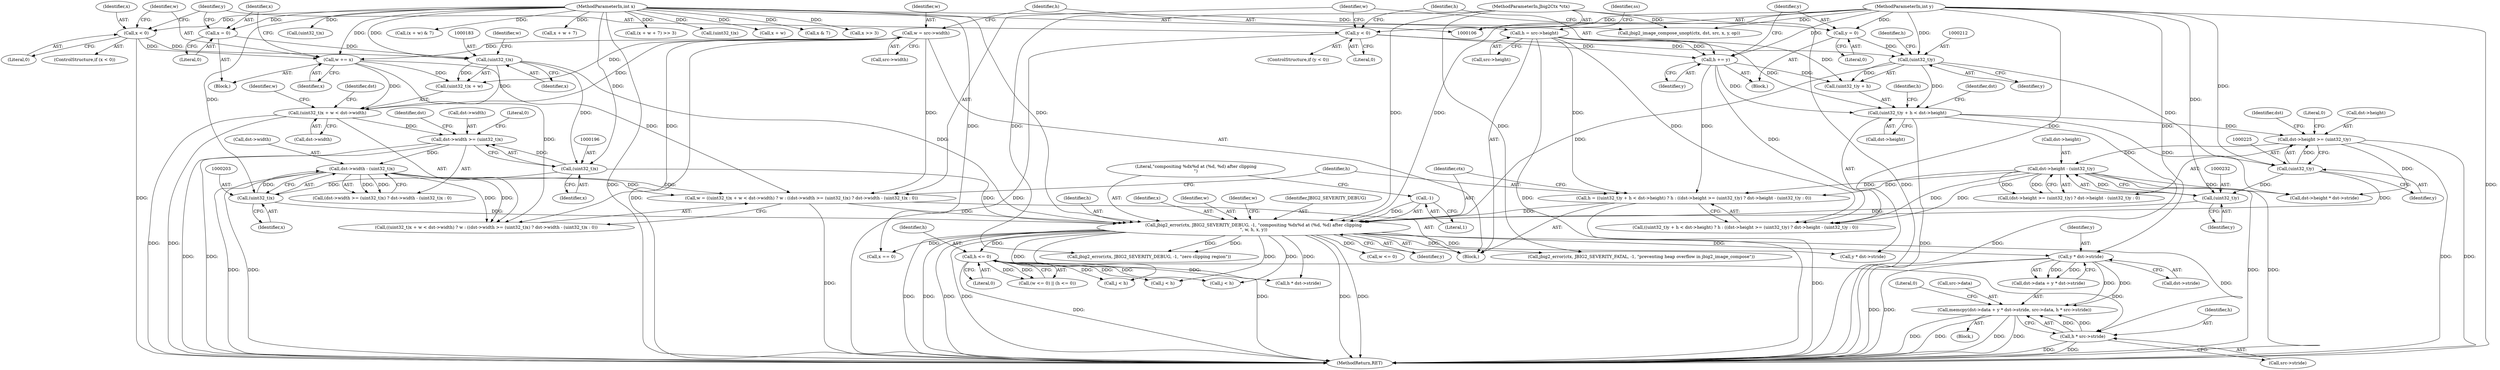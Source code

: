 digraph "0_ghostscript_e698d5c11d27212aa1098bc5b1673a3378563092_3@API" {
"1000273" [label="(Call,memcpy(dst->data + y * dst->stride, src->data, h * src->stride))"];
"1000278" [label="(Call,y * dst->stride)"];
"1000235" [label="(Call,jbig2_error(ctx, JBIG2_SEVERITY_DEBUG, -1, \"compositing %dx%d at (%d, %d) after clipping\n\", w, h, x, y))"];
"1000107" [label="(MethodParameterIn,Jbig2Ctx *ctx)"];
"1000238" [label="(Call,-1)"];
"1000177" [label="(Call,w = ((uint32_t)x + w < dst->width) ? w : ((dst->width >= (uint32_t)x) ? dst->width - (uint32_t)x : 0))"];
"1000140" [label="(Call,w = src->width)"];
"1000160" [label="(Call,w += x)"];
"1000156" [label="(Call,x < 0)"];
"1000110" [label="(MethodParameterIn,int x)"];
"1000198" [label="(Call,dst->width - (uint32_t)x)"];
"1000191" [label="(Call,dst->width >= (uint32_t)x)"];
"1000180" [label="(Call,(uint32_t)x + w < dst->width)"];
"1000182" [label="(Call,(uint32_t)x)"];
"1000163" [label="(Call,x = 0)"];
"1000195" [label="(Call,(uint32_t)x)"];
"1000202" [label="(Call,(uint32_t)x)"];
"1000206" [label="(Call,h = ((uint32_t)y + h < dst->height) ? h : ((dst->height >= (uint32_t)y) ? dst->height - (uint32_t)y : 0))"];
"1000171" [label="(Call,h += y)"];
"1000167" [label="(Call,y < 0)"];
"1000111" [label="(MethodParameterIn,int y)"];
"1000145" [label="(Call,h = src->height)"];
"1000227" [label="(Call,dst->height - (uint32_t)y)"];
"1000220" [label="(Call,dst->height >= (uint32_t)y)"];
"1000209" [label="(Call,(uint32_t)y + h < dst->height)"];
"1000211" [label="(Call,(uint32_t)y)"];
"1000174" [label="(Call,y = 0)"];
"1000224" [label="(Call,(uint32_t)y)"];
"1000231" [label="(Call,(uint32_t)y)"];
"1000286" [label="(Call,h * src->stride)"];
"1000250" [label="(Call,h <= 0)"];
"1000292" [label="(Literal,0)"];
"1000182" [label="(Call,(uint32_t)x)"];
"1000242" [label="(Identifier,h)"];
"1000243" [label="(Identifier,x)"];
"1000349" [label="(Call,h * dst->stride)"];
"1000220" [label="(Call,dst->height >= (uint32_t)y)"];
"1000151" [label="(Identifier,ss)"];
"1000186" [label="(Call,dst->width)"];
"1000273" [label="(Call,memcpy(dst->data + y * dst->stride, src->data, h * src->stride))"];
"1000141" [label="(Identifier,w)"];
"1000213" [label="(Identifier,y)"];
"1000210" [label="(Call,(uint32_t)y + h)"];
"1000219" [label="(Call,(dst->height >= (uint32_t)y) ? dst->height - (uint32_t)y : 0)"];
"1000156" [label="(Call,x < 0)"];
"1000211" [label="(Call,(uint32_t)y)"];
"1000146" [label="(Identifier,h)"];
"1000178" [label="(Identifier,w)"];
"1000240" [label="(Literal,\"compositing %dx%d at (%d, %d) after clipping\n\")"];
"1000162" [label="(Identifier,x)"];
"1000304" [label="(Call,(uint32_t)x)"];
"1000228" [label="(Call,dst->height)"];
"1000233" [label="(Identifier,y)"];
"1000241" [label="(Identifier,w)"];
"1000195" [label="(Call,(uint32_t)x)"];
"1000179" [label="(Call,((uint32_t)x + w < dst->width) ? w : ((dst->width >= (uint32_t)x) ? dst->width - (uint32_t)x : 0))"];
"1000533" [label="(Call,x + w)"];
"1000176" [label="(Literal,0)"];
"1000313" [label="(Call,x & 7)"];
"1000170" [label="(Block,)"];
"1000145" [label="(Call,h = src->height)"];
"1000209" [label="(Call,(uint32_t)y + h < dst->height)"];
"1000234" [label="(Literal,0)"];
"1000328" [label="(Call,y * dst->stride)"];
"1000236" [label="(Identifier,ctx)"];
"1000227" [label="(Call,dst->height - (uint32_t)y)"];
"1000287" [label="(Identifier,h)"];
"1000247" [label="(Call,w <= 0)"];
"1000177" [label="(Call,w = ((uint32_t)x + w < dst->width) ? w : ((dst->width >= (uint32_t)x) ? dst->width - (uint32_t)x : 0))"];
"1000252" [label="(Literal,0)"];
"1000513" [label="(Call,x >> 3)"];
"1000167" [label="(Call,y < 0)"];
"1000215" [label="(Call,dst->height)"];
"1000206" [label="(Call,h = ((uint32_t)y + h < dst->height) ? h : ((dst->height >= (uint32_t)y) ? dst->height - (uint32_t)y : 0))"];
"1000205" [label="(Literal,0)"];
"1000248" [label="(Identifier,w)"];
"1000171" [label="(Call,h += y)"];
"1000189" [label="(Identifier,w)"];
"1000251" [label="(Identifier,h)"];
"1000161" [label="(Identifier,w)"];
"1000142" [label="(Call,src->width)"];
"1000164" [label="(Identifier,x)"];
"1000160" [label="(Call,w += x)"];
"1000169" [label="(Literal,0)"];
"1000200" [label="(Identifier,dst)"];
"1000264" [label="(Call,x == 0)"];
"1000168" [label="(Identifier,y)"];
"1000451" [label="(Call,j < h)"];
"1000244" [label="(Identifier,y)"];
"1000400" [label="(Call,j < h)"];
"1000272" [label="(Block,)"];
"1000226" [label="(Identifier,y)"];
"1000288" [label="(Call,src->stride)"];
"1000192" [label="(Call,dst->width)"];
"1000231" [label="(Call,(uint32_t)y)"];
"1000378" [label="(Call,jbig2_error(ctx, JBIG2_SEVERITY_FATAL, -1, \"preventing heap overflow in jbig2_image_compose\"))"];
"1000296" [label="(Call,(uint32_t)x)"];
"1000279" [label="(Identifier,y)"];
"1000175" [label="(Identifier,y)"];
"1000250" [label="(Call,h <= 0)"];
"1000224" [label="(Call,(uint32_t)y)"];
"1000222" [label="(Identifier,dst)"];
"1000155" [label="(ControlStructure,if (x < 0))"];
"1000157" [label="(Identifier,x)"];
"1000111" [label="(MethodParameterIn,int y)"];
"1000204" [label="(Identifier,x)"];
"1000110" [label="(MethodParameterIn,int x)"];
"1000190" [label="(Call,(dst->width >= (uint32_t)x) ? dst->width - (uint32_t)x : 0)"];
"1000147" [label="(Call,src->height)"];
"1000133" [label="(Call,jbig2_image_compose_unopt(ctx, dst, src, x, y, op))"];
"1000554" [label="(Call,j < h)"];
"1000107" [label="(MethodParameterIn,Jbig2Ctx *ctx)"];
"1000532" [label="(Call,(x + w) & 7)"];
"1000507" [label="(Call,x + w + 7)"];
"1000283" [label="(Call,src->data)"];
"1000274" [label="(Call,dst->data + y * dst->stride)"];
"1000280" [label="(Call,dst->stride)"];
"1000174" [label="(Call,y = 0)"];
"1000158" [label="(Literal,0)"];
"1000208" [label="(Call,((uint32_t)y + h < dst->height) ? h : ((dst->height >= (uint32_t)y) ? dst->height - (uint32_t)y : 0))"];
"1000369" [label="(Call,dst->height * dst->stride)"];
"1000254" [label="(Call,jbig2_error(ctx, JBIG2_SEVERITY_DEBUG, -1, \"zero clipping region\"))"];
"1000278" [label="(Call,y * dst->stride)"];
"1000197" [label="(Identifier,x)"];
"1000166" [label="(ControlStructure,if (y < 0))"];
"1000198" [label="(Call,dst->width - (uint32_t)x)"];
"1000221" [label="(Call,dst->height)"];
"1000246" [label="(Call,(w <= 0) || (h <= 0))"];
"1000191" [label="(Call,dst->width >= (uint32_t)x)"];
"1000180" [label="(Call,(uint32_t)x + w < dst->width)"];
"1000140" [label="(Call,w = src->width)"];
"1000165" [label="(Literal,0)"];
"1000286" [label="(Call,h * src->stride)"];
"1000113" [label="(Block,)"];
"1000184" [label="(Identifier,x)"];
"1000214" [label="(Identifier,h)"];
"1000237" [label="(Identifier,JBIG2_SEVERITY_DEBUG)"];
"1000229" [label="(Identifier,dst)"];
"1000207" [label="(Identifier,h)"];
"1000159" [label="(Block,)"];
"1000506" [label="(Call,(x + w + 7) >> 3)"];
"1000163" [label="(Call,x = 0)"];
"1000235" [label="(Call,jbig2_error(ctx, JBIG2_SEVERITY_DEBUG, -1, \"compositing %dx%d at (%d, %d) after clipping\n\", w, h, x, y))"];
"1000202" [label="(Call,(uint32_t)x)"];
"1000238" [label="(Call,-1)"];
"1000654" [label="(MethodReturn,RET)"];
"1000173" [label="(Identifier,y)"];
"1000218" [label="(Identifier,h)"];
"1000172" [label="(Identifier,h)"];
"1000185" [label="(Identifier,w)"];
"1000199" [label="(Call,dst->width)"];
"1000193" [label="(Identifier,dst)"];
"1000239" [label="(Literal,1)"];
"1000181" [label="(Call,(uint32_t)x + w)"];
"1000273" -> "1000272"  [label="AST: "];
"1000273" -> "1000286"  [label="CFG: "];
"1000274" -> "1000273"  [label="AST: "];
"1000283" -> "1000273"  [label="AST: "];
"1000286" -> "1000273"  [label="AST: "];
"1000292" -> "1000273"  [label="CFG: "];
"1000273" -> "1000654"  [label="DDG: "];
"1000273" -> "1000654"  [label="DDG: "];
"1000273" -> "1000654"  [label="DDG: "];
"1000273" -> "1000654"  [label="DDG: "];
"1000278" -> "1000273"  [label="DDG: "];
"1000278" -> "1000273"  [label="DDG: "];
"1000286" -> "1000273"  [label="DDG: "];
"1000286" -> "1000273"  [label="DDG: "];
"1000278" -> "1000274"  [label="AST: "];
"1000278" -> "1000280"  [label="CFG: "];
"1000279" -> "1000278"  [label="AST: "];
"1000280" -> "1000278"  [label="AST: "];
"1000274" -> "1000278"  [label="CFG: "];
"1000278" -> "1000654"  [label="DDG: "];
"1000278" -> "1000654"  [label="DDG: "];
"1000278" -> "1000274"  [label="DDG: "];
"1000278" -> "1000274"  [label="DDG: "];
"1000235" -> "1000278"  [label="DDG: "];
"1000111" -> "1000278"  [label="DDG: "];
"1000235" -> "1000113"  [label="AST: "];
"1000235" -> "1000244"  [label="CFG: "];
"1000236" -> "1000235"  [label="AST: "];
"1000237" -> "1000235"  [label="AST: "];
"1000238" -> "1000235"  [label="AST: "];
"1000240" -> "1000235"  [label="AST: "];
"1000241" -> "1000235"  [label="AST: "];
"1000242" -> "1000235"  [label="AST: "];
"1000243" -> "1000235"  [label="AST: "];
"1000244" -> "1000235"  [label="AST: "];
"1000248" -> "1000235"  [label="CFG: "];
"1000235" -> "1000654"  [label="DDG: "];
"1000235" -> "1000654"  [label="DDG: "];
"1000235" -> "1000654"  [label="DDG: "];
"1000235" -> "1000654"  [label="DDG: "];
"1000235" -> "1000654"  [label="DDG: "];
"1000235" -> "1000654"  [label="DDG: "];
"1000235" -> "1000654"  [label="DDG: "];
"1000107" -> "1000235"  [label="DDG: "];
"1000238" -> "1000235"  [label="DDG: "];
"1000177" -> "1000235"  [label="DDG: "];
"1000206" -> "1000235"  [label="DDG: "];
"1000182" -> "1000235"  [label="DDG: "];
"1000195" -> "1000235"  [label="DDG: "];
"1000202" -> "1000235"  [label="DDG: "];
"1000110" -> "1000235"  [label="DDG: "];
"1000231" -> "1000235"  [label="DDG: "];
"1000224" -> "1000235"  [label="DDG: "];
"1000211" -> "1000235"  [label="DDG: "];
"1000111" -> "1000235"  [label="DDG: "];
"1000235" -> "1000247"  [label="DDG: "];
"1000235" -> "1000250"  [label="DDG: "];
"1000235" -> "1000254"  [label="DDG: "];
"1000235" -> "1000254"  [label="DDG: "];
"1000235" -> "1000264"  [label="DDG: "];
"1000235" -> "1000286"  [label="DDG: "];
"1000235" -> "1000328"  [label="DDG: "];
"1000235" -> "1000349"  [label="DDG: "];
"1000235" -> "1000378"  [label="DDG: "];
"1000235" -> "1000400"  [label="DDG: "];
"1000235" -> "1000451"  [label="DDG: "];
"1000235" -> "1000554"  [label="DDG: "];
"1000107" -> "1000106"  [label="AST: "];
"1000107" -> "1000654"  [label="DDG: "];
"1000107" -> "1000133"  [label="DDG: "];
"1000107" -> "1000254"  [label="DDG: "];
"1000107" -> "1000378"  [label="DDG: "];
"1000238" -> "1000239"  [label="CFG: "];
"1000239" -> "1000238"  [label="AST: "];
"1000240" -> "1000238"  [label="CFG: "];
"1000177" -> "1000113"  [label="AST: "];
"1000177" -> "1000179"  [label="CFG: "];
"1000178" -> "1000177"  [label="AST: "];
"1000179" -> "1000177"  [label="AST: "];
"1000207" -> "1000177"  [label="CFG: "];
"1000177" -> "1000654"  [label="DDG: "];
"1000140" -> "1000177"  [label="DDG: "];
"1000160" -> "1000177"  [label="DDG: "];
"1000198" -> "1000177"  [label="DDG: "];
"1000198" -> "1000177"  [label="DDG: "];
"1000140" -> "1000113"  [label="AST: "];
"1000140" -> "1000142"  [label="CFG: "];
"1000141" -> "1000140"  [label="AST: "];
"1000142" -> "1000140"  [label="AST: "];
"1000146" -> "1000140"  [label="CFG: "];
"1000140" -> "1000654"  [label="DDG: "];
"1000140" -> "1000160"  [label="DDG: "];
"1000140" -> "1000180"  [label="DDG: "];
"1000140" -> "1000181"  [label="DDG: "];
"1000140" -> "1000179"  [label="DDG: "];
"1000160" -> "1000159"  [label="AST: "];
"1000160" -> "1000162"  [label="CFG: "];
"1000161" -> "1000160"  [label="AST: "];
"1000162" -> "1000160"  [label="AST: "];
"1000164" -> "1000160"  [label="CFG: "];
"1000156" -> "1000160"  [label="DDG: "];
"1000110" -> "1000160"  [label="DDG: "];
"1000160" -> "1000180"  [label="DDG: "];
"1000160" -> "1000181"  [label="DDG: "];
"1000160" -> "1000179"  [label="DDG: "];
"1000156" -> "1000155"  [label="AST: "];
"1000156" -> "1000158"  [label="CFG: "];
"1000157" -> "1000156"  [label="AST: "];
"1000158" -> "1000156"  [label="AST: "];
"1000161" -> "1000156"  [label="CFG: "];
"1000168" -> "1000156"  [label="CFG: "];
"1000156" -> "1000654"  [label="DDG: "];
"1000110" -> "1000156"  [label="DDG: "];
"1000156" -> "1000182"  [label="DDG: "];
"1000110" -> "1000106"  [label="AST: "];
"1000110" -> "1000654"  [label="DDG: "];
"1000110" -> "1000133"  [label="DDG: "];
"1000110" -> "1000163"  [label="DDG: "];
"1000110" -> "1000182"  [label="DDG: "];
"1000110" -> "1000195"  [label="DDG: "];
"1000110" -> "1000202"  [label="DDG: "];
"1000110" -> "1000264"  [label="DDG: "];
"1000110" -> "1000296"  [label="DDG: "];
"1000110" -> "1000304"  [label="DDG: "];
"1000110" -> "1000313"  [label="DDG: "];
"1000110" -> "1000506"  [label="DDG: "];
"1000110" -> "1000507"  [label="DDG: "];
"1000110" -> "1000513"  [label="DDG: "];
"1000110" -> "1000532"  [label="DDG: "];
"1000110" -> "1000533"  [label="DDG: "];
"1000198" -> "1000190"  [label="AST: "];
"1000198" -> "1000202"  [label="CFG: "];
"1000199" -> "1000198"  [label="AST: "];
"1000202" -> "1000198"  [label="AST: "];
"1000190" -> "1000198"  [label="CFG: "];
"1000198" -> "1000654"  [label="DDG: "];
"1000198" -> "1000654"  [label="DDG: "];
"1000198" -> "1000179"  [label="DDG: "];
"1000198" -> "1000179"  [label="DDG: "];
"1000198" -> "1000190"  [label="DDG: "];
"1000198" -> "1000190"  [label="DDG: "];
"1000191" -> "1000198"  [label="DDG: "];
"1000202" -> "1000198"  [label="DDG: "];
"1000191" -> "1000190"  [label="AST: "];
"1000191" -> "1000195"  [label="CFG: "];
"1000192" -> "1000191"  [label="AST: "];
"1000195" -> "1000191"  [label="AST: "];
"1000200" -> "1000191"  [label="CFG: "];
"1000205" -> "1000191"  [label="CFG: "];
"1000191" -> "1000654"  [label="DDG: "];
"1000191" -> "1000654"  [label="DDG: "];
"1000180" -> "1000191"  [label="DDG: "];
"1000195" -> "1000191"  [label="DDG: "];
"1000180" -> "1000179"  [label="AST: "];
"1000180" -> "1000186"  [label="CFG: "];
"1000181" -> "1000180"  [label="AST: "];
"1000186" -> "1000180"  [label="AST: "];
"1000189" -> "1000180"  [label="CFG: "];
"1000193" -> "1000180"  [label="CFG: "];
"1000180" -> "1000654"  [label="DDG: "];
"1000180" -> "1000654"  [label="DDG: "];
"1000182" -> "1000180"  [label="DDG: "];
"1000182" -> "1000181"  [label="AST: "];
"1000182" -> "1000184"  [label="CFG: "];
"1000183" -> "1000182"  [label="AST: "];
"1000184" -> "1000182"  [label="AST: "];
"1000185" -> "1000182"  [label="CFG: "];
"1000182" -> "1000181"  [label="DDG: "];
"1000163" -> "1000182"  [label="DDG: "];
"1000182" -> "1000195"  [label="DDG: "];
"1000163" -> "1000159"  [label="AST: "];
"1000163" -> "1000165"  [label="CFG: "];
"1000164" -> "1000163"  [label="AST: "];
"1000165" -> "1000163"  [label="AST: "];
"1000168" -> "1000163"  [label="CFG: "];
"1000195" -> "1000197"  [label="CFG: "];
"1000196" -> "1000195"  [label="AST: "];
"1000197" -> "1000195"  [label="AST: "];
"1000195" -> "1000202"  [label="DDG: "];
"1000202" -> "1000204"  [label="CFG: "];
"1000203" -> "1000202"  [label="AST: "];
"1000204" -> "1000202"  [label="AST: "];
"1000206" -> "1000113"  [label="AST: "];
"1000206" -> "1000208"  [label="CFG: "];
"1000207" -> "1000206"  [label="AST: "];
"1000208" -> "1000206"  [label="AST: "];
"1000236" -> "1000206"  [label="CFG: "];
"1000206" -> "1000654"  [label="DDG: "];
"1000171" -> "1000206"  [label="DDG: "];
"1000145" -> "1000206"  [label="DDG: "];
"1000227" -> "1000206"  [label="DDG: "];
"1000227" -> "1000206"  [label="DDG: "];
"1000171" -> "1000170"  [label="AST: "];
"1000171" -> "1000173"  [label="CFG: "];
"1000172" -> "1000171"  [label="AST: "];
"1000173" -> "1000171"  [label="AST: "];
"1000175" -> "1000171"  [label="CFG: "];
"1000167" -> "1000171"  [label="DDG: "];
"1000111" -> "1000171"  [label="DDG: "];
"1000145" -> "1000171"  [label="DDG: "];
"1000171" -> "1000209"  [label="DDG: "];
"1000171" -> "1000210"  [label="DDG: "];
"1000171" -> "1000208"  [label="DDG: "];
"1000167" -> "1000166"  [label="AST: "];
"1000167" -> "1000169"  [label="CFG: "];
"1000168" -> "1000167"  [label="AST: "];
"1000169" -> "1000167"  [label="AST: "];
"1000172" -> "1000167"  [label="CFG: "];
"1000178" -> "1000167"  [label="CFG: "];
"1000167" -> "1000654"  [label="DDG: "];
"1000111" -> "1000167"  [label="DDG: "];
"1000167" -> "1000211"  [label="DDG: "];
"1000111" -> "1000106"  [label="AST: "];
"1000111" -> "1000654"  [label="DDG: "];
"1000111" -> "1000133"  [label="DDG: "];
"1000111" -> "1000174"  [label="DDG: "];
"1000111" -> "1000211"  [label="DDG: "];
"1000111" -> "1000224"  [label="DDG: "];
"1000111" -> "1000231"  [label="DDG: "];
"1000111" -> "1000328"  [label="DDG: "];
"1000145" -> "1000113"  [label="AST: "];
"1000145" -> "1000147"  [label="CFG: "];
"1000146" -> "1000145"  [label="AST: "];
"1000147" -> "1000145"  [label="AST: "];
"1000151" -> "1000145"  [label="CFG: "];
"1000145" -> "1000654"  [label="DDG: "];
"1000145" -> "1000209"  [label="DDG: "];
"1000145" -> "1000210"  [label="DDG: "];
"1000145" -> "1000208"  [label="DDG: "];
"1000227" -> "1000219"  [label="AST: "];
"1000227" -> "1000231"  [label="CFG: "];
"1000228" -> "1000227"  [label="AST: "];
"1000231" -> "1000227"  [label="AST: "];
"1000219" -> "1000227"  [label="CFG: "];
"1000227" -> "1000654"  [label="DDG: "];
"1000227" -> "1000654"  [label="DDG: "];
"1000227" -> "1000208"  [label="DDG: "];
"1000227" -> "1000208"  [label="DDG: "];
"1000227" -> "1000219"  [label="DDG: "];
"1000227" -> "1000219"  [label="DDG: "];
"1000220" -> "1000227"  [label="DDG: "];
"1000231" -> "1000227"  [label="DDG: "];
"1000227" -> "1000369"  [label="DDG: "];
"1000220" -> "1000219"  [label="AST: "];
"1000220" -> "1000224"  [label="CFG: "];
"1000221" -> "1000220"  [label="AST: "];
"1000224" -> "1000220"  [label="AST: "];
"1000229" -> "1000220"  [label="CFG: "];
"1000234" -> "1000220"  [label="CFG: "];
"1000220" -> "1000654"  [label="DDG: "];
"1000220" -> "1000654"  [label="DDG: "];
"1000209" -> "1000220"  [label="DDG: "];
"1000224" -> "1000220"  [label="DDG: "];
"1000220" -> "1000369"  [label="DDG: "];
"1000209" -> "1000208"  [label="AST: "];
"1000209" -> "1000215"  [label="CFG: "];
"1000210" -> "1000209"  [label="AST: "];
"1000215" -> "1000209"  [label="AST: "];
"1000218" -> "1000209"  [label="CFG: "];
"1000222" -> "1000209"  [label="CFG: "];
"1000209" -> "1000654"  [label="DDG: "];
"1000209" -> "1000654"  [label="DDG: "];
"1000211" -> "1000209"  [label="DDG: "];
"1000209" -> "1000369"  [label="DDG: "];
"1000211" -> "1000210"  [label="AST: "];
"1000211" -> "1000213"  [label="CFG: "];
"1000212" -> "1000211"  [label="AST: "];
"1000213" -> "1000211"  [label="AST: "];
"1000214" -> "1000211"  [label="CFG: "];
"1000211" -> "1000210"  [label="DDG: "];
"1000174" -> "1000211"  [label="DDG: "];
"1000211" -> "1000224"  [label="DDG: "];
"1000174" -> "1000170"  [label="AST: "];
"1000174" -> "1000176"  [label="CFG: "];
"1000175" -> "1000174"  [label="AST: "];
"1000176" -> "1000174"  [label="AST: "];
"1000178" -> "1000174"  [label="CFG: "];
"1000224" -> "1000226"  [label="CFG: "];
"1000225" -> "1000224"  [label="AST: "];
"1000226" -> "1000224"  [label="AST: "];
"1000224" -> "1000231"  [label="DDG: "];
"1000231" -> "1000233"  [label="CFG: "];
"1000232" -> "1000231"  [label="AST: "];
"1000233" -> "1000231"  [label="AST: "];
"1000286" -> "1000288"  [label="CFG: "];
"1000287" -> "1000286"  [label="AST: "];
"1000288" -> "1000286"  [label="AST: "];
"1000286" -> "1000654"  [label="DDG: "];
"1000286" -> "1000654"  [label="DDG: "];
"1000250" -> "1000286"  [label="DDG: "];
"1000250" -> "1000246"  [label="AST: "];
"1000250" -> "1000252"  [label="CFG: "];
"1000251" -> "1000250"  [label="AST: "];
"1000252" -> "1000250"  [label="AST: "];
"1000246" -> "1000250"  [label="CFG: "];
"1000250" -> "1000654"  [label="DDG: "];
"1000250" -> "1000246"  [label="DDG: "];
"1000250" -> "1000246"  [label="DDG: "];
"1000250" -> "1000349"  [label="DDG: "];
"1000250" -> "1000400"  [label="DDG: "];
"1000250" -> "1000451"  [label="DDG: "];
"1000250" -> "1000554"  [label="DDG: "];
}

